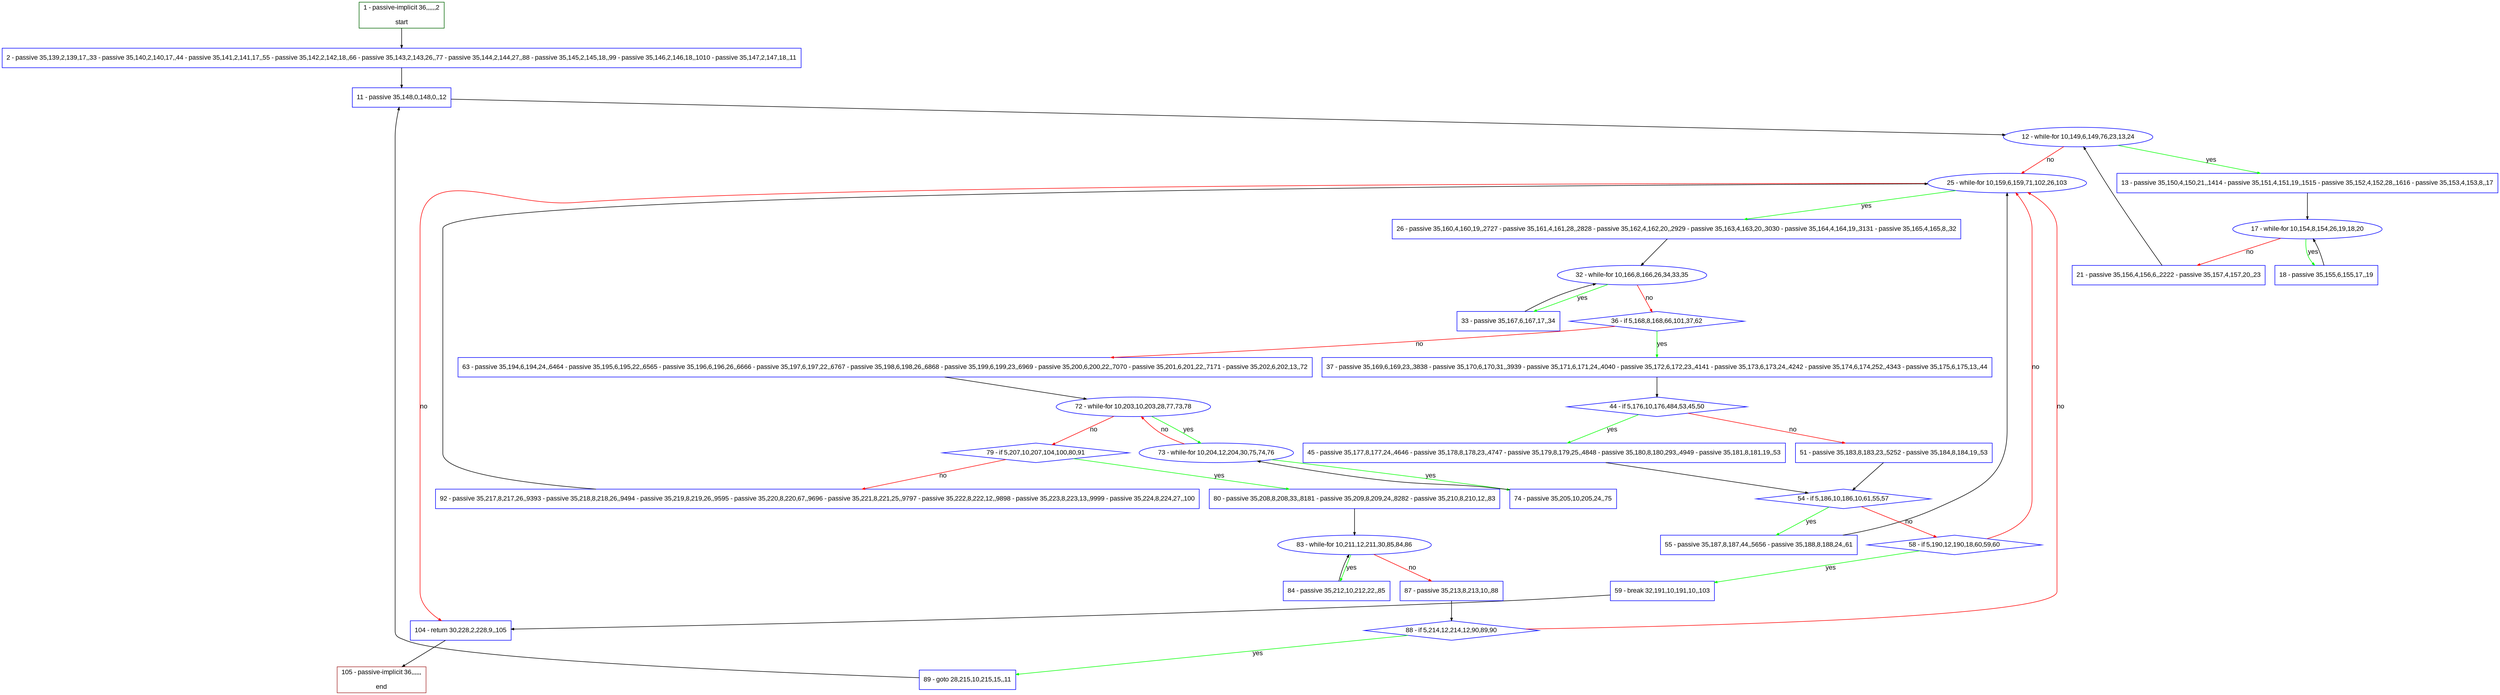digraph "" {
  graph [pack="true", label="", fontsize="12", packmode="clust", fontname="Arial", fillcolor="#FFFFCC", bgcolor="white", style="rounded,filled", compound="true"];
  node [node_initialized="no", label="", color="grey", fontsize="12", fillcolor="white", fontname="Arial", style="filled", shape="rectangle", compound="true", fixedsize="false"];
  edge [fontcolor="black", arrowhead="normal", arrowtail="none", arrowsize="0.5", ltail="", label="", color="black", fontsize="12", lhead="", fontname="Arial", dir="forward", compound="true"];
  __N1 [label="2 - passive 35,139,2,139,17,,33 - passive 35,140,2,140,17,,44 - passive 35,141,2,141,17,,55 - passive 35,142,2,142,18,,66 - passive 35,143,2,143,26,,77 - passive 35,144,2,144,27,,88 - passive 35,145,2,145,18,,99 - passive 35,146,2,146,18,,1010 - passive 35,147,2,147,18,,11", color="#0000ff", fillcolor="#ffffff", style="filled", shape="box"];
  __N2 [label="1 - passive-implicit 36,,,,,,2\n\nstart", color="#006400", fillcolor="#ffffff", style="filled", shape="box"];
  __N3 [label="11 - passive 35,148,0,148,0,,12", color="#0000ff", fillcolor="#ffffff", style="filled", shape="box"];
  __N4 [label="12 - while-for 10,149,6,149,76,23,13,24", color="#0000ff", fillcolor="#ffffff", style="filled", shape="oval"];
  __N5 [label="13 - passive 35,150,4,150,21,,1414 - passive 35,151,4,151,19,,1515 - passive 35,152,4,152,28,,1616 - passive 35,153,4,153,8,,17", color="#0000ff", fillcolor="#ffffff", style="filled", shape="box"];
  __N6 [label="25 - while-for 10,159,6,159,71,102,26,103", color="#0000ff", fillcolor="#ffffff", style="filled", shape="oval"];
  __N7 [label="17 - while-for 10,154,8,154,26,19,18,20", color="#0000ff", fillcolor="#ffffff", style="filled", shape="oval"];
  __N8 [label="18 - passive 35,155,6,155,17,,19", color="#0000ff", fillcolor="#ffffff", style="filled", shape="box"];
  __N9 [label="21 - passive 35,156,4,156,6,,2222 - passive 35,157,4,157,20,,23", color="#0000ff", fillcolor="#ffffff", style="filled", shape="box"];
  __N10 [label="26 - passive 35,160,4,160,19,,2727 - passive 35,161,4,161,28,,2828 - passive 35,162,4,162,20,,2929 - passive 35,163,4,163,20,,3030 - passive 35,164,4,164,19,,3131 - passive 35,165,4,165,8,,32", color="#0000ff", fillcolor="#ffffff", style="filled", shape="box"];
  __N11 [label="104 - return 30,228,2,228,9,,105", color="#0000ff", fillcolor="#ffffff", style="filled", shape="box"];
  __N12 [label="32 - while-for 10,166,8,166,26,34,33,35", color="#0000ff", fillcolor="#ffffff", style="filled", shape="oval"];
  __N13 [label="33 - passive 35,167,6,167,17,,34", color="#0000ff", fillcolor="#ffffff", style="filled", shape="box"];
  __N14 [label="36 - if 5,168,8,168,66,101,37,62", color="#0000ff", fillcolor="#ffffff", style="filled", shape="diamond"];
  __N15 [label="37 - passive 35,169,6,169,23,,3838 - passive 35,170,6,170,31,,3939 - passive 35,171,6,171,24,,4040 - passive 35,172,6,172,23,,4141 - passive 35,173,6,173,24,,4242 - passive 35,174,6,174,252,,4343 - passive 35,175,6,175,13,,44", color="#0000ff", fillcolor="#ffffff", style="filled", shape="box"];
  __N16 [label="63 - passive 35,194,6,194,24,,6464 - passive 35,195,6,195,22,,6565 - passive 35,196,6,196,26,,6666 - passive 35,197,6,197,22,,6767 - passive 35,198,6,198,26,,6868 - passive 35,199,6,199,23,,6969 - passive 35,200,6,200,22,,7070 - passive 35,201,6,201,22,,7171 - passive 35,202,6,202,13,,72", color="#0000ff", fillcolor="#ffffff", style="filled", shape="box"];
  __N17 [label="44 - if 5,176,10,176,484,53,45,50", color="#0000ff", fillcolor="#ffffff", style="filled", shape="diamond"];
  __N18 [label="45 - passive 35,177,8,177,24,,4646 - passive 35,178,8,178,23,,4747 - passive 35,179,8,179,25,,4848 - passive 35,180,8,180,293,,4949 - passive 35,181,8,181,19,,53", color="#0000ff", fillcolor="#ffffff", style="filled", shape="box"];
  __N19 [label="51 - passive 35,183,8,183,23,,5252 - passive 35,184,8,184,19,,53", color="#0000ff", fillcolor="#ffffff", style="filled", shape="box"];
  __N20 [label="54 - if 5,186,10,186,10,61,55,57", color="#0000ff", fillcolor="#ffffff", style="filled", shape="diamond"];
  __N21 [label="55 - passive 35,187,8,187,44,,5656 - passive 35,188,8,188,24,,61", color="#0000ff", fillcolor="#ffffff", style="filled", shape="box"];
  __N22 [label="58 - if 5,190,12,190,18,60,59,60", color="#0000ff", fillcolor="#ffffff", style="filled", shape="diamond"];
  __N23 [label="59 - break 32,191,10,191,10,,103", color="#0000ff", fillcolor="#ffffff", style="filled", shape="box"];
  __N24 [label="72 - while-for 10,203,10,203,28,77,73,78", color="#0000ff", fillcolor="#ffffff", style="filled", shape="oval"];
  __N25 [label="73 - while-for 10,204,12,204,30,75,74,76", color="#0000ff", fillcolor="#ffffff", style="filled", shape="oval"];
  __N26 [label="79 - if 5,207,10,207,104,100,80,91", color="#0000ff", fillcolor="#ffffff", style="filled", shape="diamond"];
  __N27 [label="74 - passive 35,205,10,205,24,,75", color="#0000ff", fillcolor="#ffffff", style="filled", shape="box"];
  __N28 [label="80 - passive 35,208,8,208,33,,8181 - passive 35,209,8,209,24,,8282 - passive 35,210,8,210,12,,83", color="#0000ff", fillcolor="#ffffff", style="filled", shape="box"];
  __N29 [label="92 - passive 35,217,8,217,26,,9393 - passive 35,218,8,218,26,,9494 - passive 35,219,8,219,26,,9595 - passive 35,220,8,220,67,,9696 - passive 35,221,8,221,25,,9797 - passive 35,222,8,222,12,,9898 - passive 35,223,8,223,13,,9999 - passive 35,224,8,224,27,,100", color="#0000ff", fillcolor="#ffffff", style="filled", shape="box"];
  __N30 [label="83 - while-for 10,211,12,211,30,85,84,86", color="#0000ff", fillcolor="#ffffff", style="filled", shape="oval"];
  __N31 [label="84 - passive 35,212,10,212,22,,85", color="#0000ff", fillcolor="#ffffff", style="filled", shape="box"];
  __N32 [label="87 - passive 35,213,8,213,10,,88", color="#0000ff", fillcolor="#ffffff", style="filled", shape="box"];
  __N33 [label="88 - if 5,214,12,214,12,90,89,90", color="#0000ff", fillcolor="#ffffff", style="filled", shape="diamond"];
  __N34 [label="89 - goto 28,215,10,215,15,,11", color="#0000ff", fillcolor="#ffffff", style="filled", shape="box"];
  __N35 [label="105 - passive-implicit 36,,,,,,\n\nend", color="#a52a2a", fillcolor="#ffffff", style="filled", shape="box"];
  __N2 -> __N1 [arrowhead="normal", arrowtail="none", color="#000000", label="", dir="forward"];
  __N1 -> __N3 [arrowhead="normal", arrowtail="none", color="#000000", label="", dir="forward"];
  __N3 -> __N4 [arrowhead="normal", arrowtail="none", color="#000000", label="", dir="forward"];
  __N4 -> __N5 [arrowhead="normal", arrowtail="none", color="#00ff00", label="yes", dir="forward"];
  __N4 -> __N6 [arrowhead="normal", arrowtail="none", color="#ff0000", label="no", dir="forward"];
  __N5 -> __N7 [arrowhead="normal", arrowtail="none", color="#000000", label="", dir="forward"];
  __N7 -> __N8 [arrowhead="normal", arrowtail="none", color="#00ff00", label="yes", dir="forward"];
  __N8 -> __N7 [arrowhead="normal", arrowtail="none", color="#000000", label="", dir="forward"];
  __N7 -> __N9 [arrowhead="normal", arrowtail="none", color="#ff0000", label="no", dir="forward"];
  __N9 -> __N4 [arrowhead="normal", arrowtail="none", color="#000000", label="", dir="forward"];
  __N6 -> __N10 [arrowhead="normal", arrowtail="none", color="#00ff00", label="yes", dir="forward"];
  __N6 -> __N11 [arrowhead="normal", arrowtail="none", color="#ff0000", label="no", dir="forward"];
  __N10 -> __N12 [arrowhead="normal", arrowtail="none", color="#000000", label="", dir="forward"];
  __N12 -> __N13 [arrowhead="normal", arrowtail="none", color="#00ff00", label="yes", dir="forward"];
  __N13 -> __N12 [arrowhead="normal", arrowtail="none", color="#000000", label="", dir="forward"];
  __N12 -> __N14 [arrowhead="normal", arrowtail="none", color="#ff0000", label="no", dir="forward"];
  __N14 -> __N15 [arrowhead="normal", arrowtail="none", color="#00ff00", label="yes", dir="forward"];
  __N14 -> __N16 [arrowhead="normal", arrowtail="none", color="#ff0000", label="no", dir="forward"];
  __N15 -> __N17 [arrowhead="normal", arrowtail="none", color="#000000", label="", dir="forward"];
  __N17 -> __N18 [arrowhead="normal", arrowtail="none", color="#00ff00", label="yes", dir="forward"];
  __N17 -> __N19 [arrowhead="normal", arrowtail="none", color="#ff0000", label="no", dir="forward"];
  __N18 -> __N20 [arrowhead="normal", arrowtail="none", color="#000000", label="", dir="forward"];
  __N19 -> __N20 [arrowhead="normal", arrowtail="none", color="#000000", label="", dir="forward"];
  __N20 -> __N21 [arrowhead="normal", arrowtail="none", color="#00ff00", label="yes", dir="forward"];
  __N20 -> __N22 [arrowhead="normal", arrowtail="none", color="#ff0000", label="no", dir="forward"];
  __N21 -> __N6 [arrowhead="normal", arrowtail="none", color="#000000", label="", dir="forward"];
  __N22 -> __N6 [arrowhead="normal", arrowtail="none", color="#ff0000", label="no", dir="forward"];
  __N22 -> __N23 [arrowhead="normal", arrowtail="none", color="#00ff00", label="yes", dir="forward"];
  __N23 -> __N11 [arrowhead="normal", arrowtail="none", color="#000000", label="", dir="forward"];
  __N16 -> __N24 [arrowhead="normal", arrowtail="none", color="#000000", label="", dir="forward"];
  __N24 -> __N25 [arrowhead="normal", arrowtail="none", color="#00ff00", label="yes", dir="forward"];
  __N25 -> __N24 [arrowhead="normal", arrowtail="none", color="#ff0000", label="no", dir="forward"];
  __N24 -> __N26 [arrowhead="normal", arrowtail="none", color="#ff0000", label="no", dir="forward"];
  __N25 -> __N27 [arrowhead="normal", arrowtail="none", color="#00ff00", label="yes", dir="forward"];
  __N27 -> __N25 [arrowhead="normal", arrowtail="none", color="#000000", label="", dir="forward"];
  __N26 -> __N28 [arrowhead="normal", arrowtail="none", color="#00ff00", label="yes", dir="forward"];
  __N26 -> __N29 [arrowhead="normal", arrowtail="none", color="#ff0000", label="no", dir="forward"];
  __N28 -> __N30 [arrowhead="normal", arrowtail="none", color="#000000", label="", dir="forward"];
  __N30 -> __N31 [arrowhead="normal", arrowtail="none", color="#00ff00", label="yes", dir="forward"];
  __N31 -> __N30 [arrowhead="normal", arrowtail="none", color="#000000", label="", dir="forward"];
  __N30 -> __N32 [arrowhead="normal", arrowtail="none", color="#ff0000", label="no", dir="forward"];
  __N32 -> __N33 [arrowhead="normal", arrowtail="none", color="#000000", label="", dir="forward"];
  __N33 -> __N6 [arrowhead="normal", arrowtail="none", color="#ff0000", label="no", dir="forward"];
  __N33 -> __N34 [arrowhead="normal", arrowtail="none", color="#00ff00", label="yes", dir="forward"];
  __N34 -> __N3 [arrowhead="normal", arrowtail="none", color="#000000", label="", dir="forward"];
  __N29 -> __N6 [arrowhead="normal", arrowtail="none", color="#000000", label="", dir="forward"];
  __N11 -> __N35 [arrowhead="normal", arrowtail="none", color="#000000", label="", dir="forward"];
}
